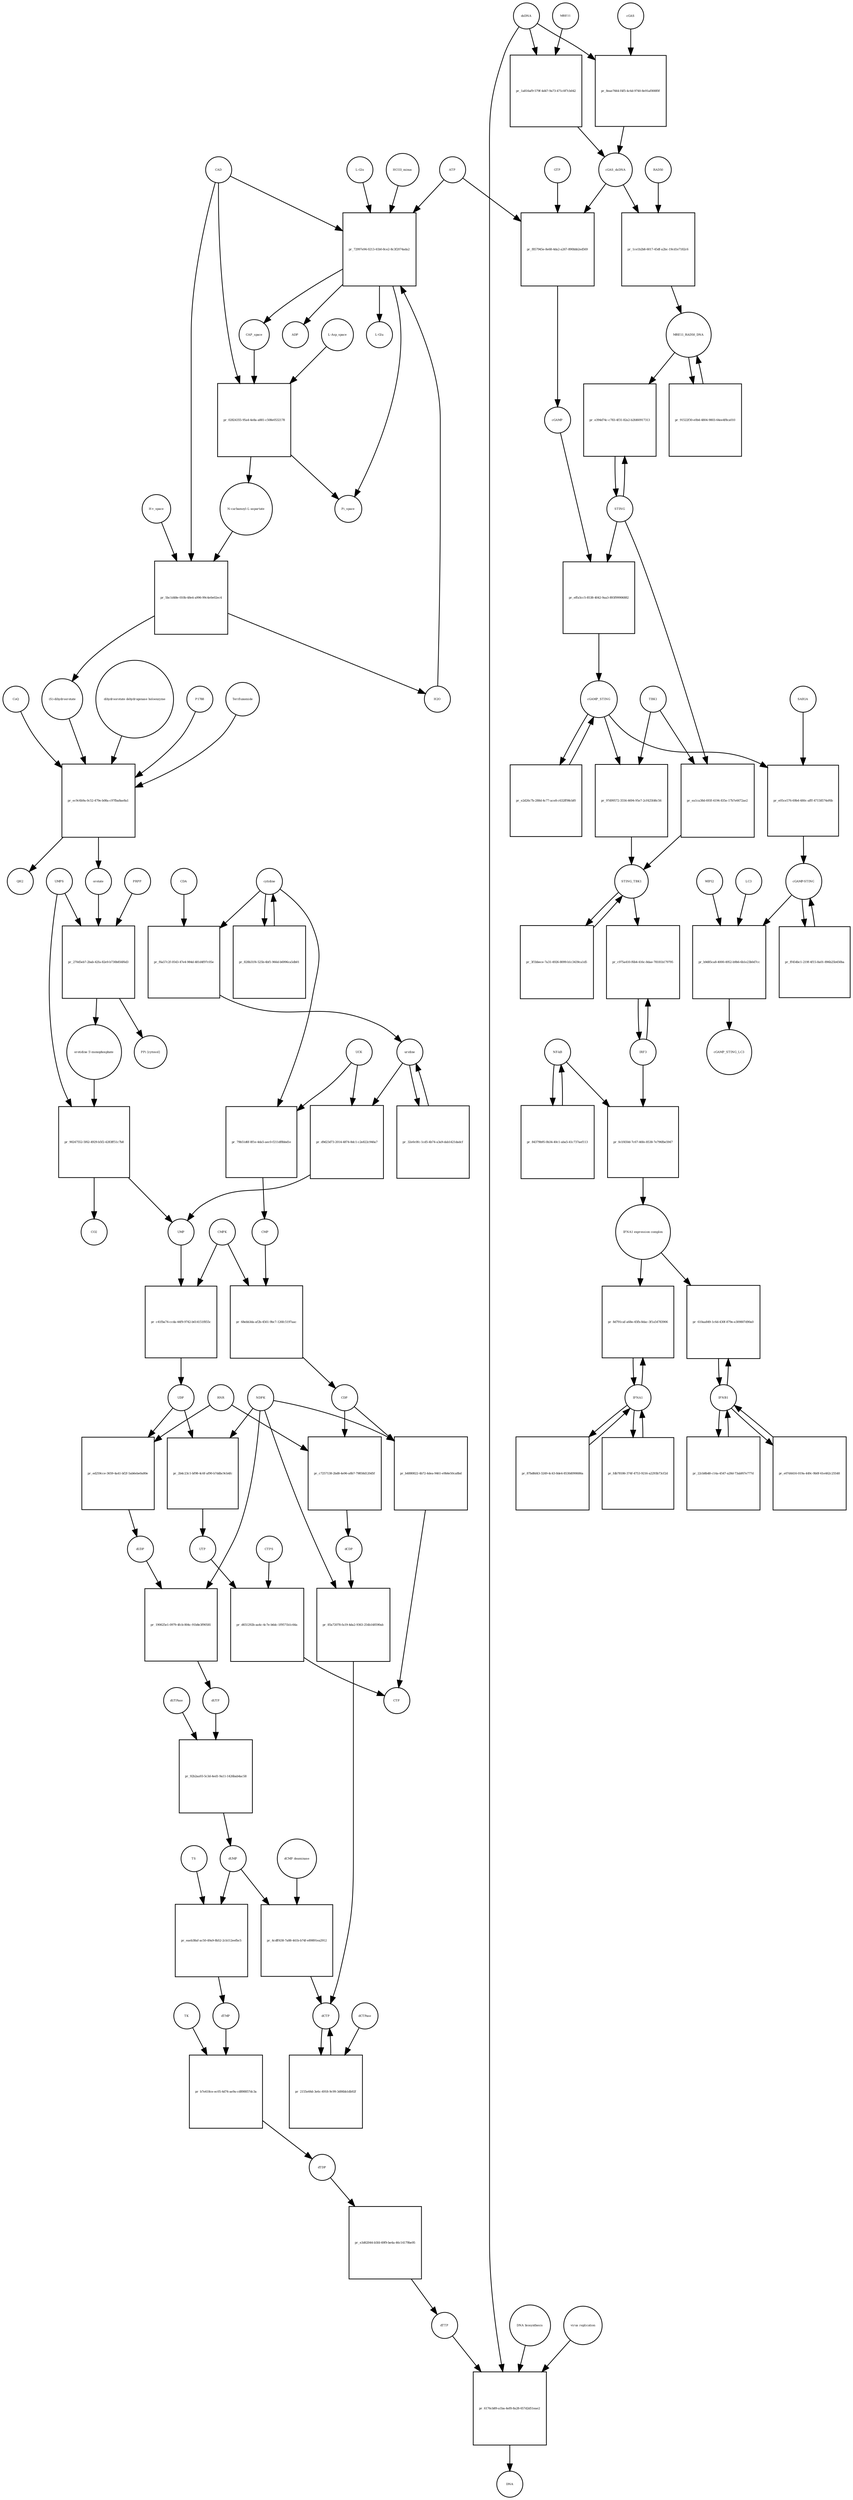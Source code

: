 strict digraph  {
"L-Gln" [annotation="", bipartite=0, cls="simple chemical", fontsize=4, label="L-Gln", shape=circle];
"pr_72997e94-0213-41b0-8ce2-8c3f2074ada2" [annotation="", bipartite=1, cls=process, fontsize=4, label="pr_72997e94-0213-41b0-8ce2-8c3f2074ada2", shape=square];
CAP_space [annotation="", bipartite=0, cls="simple chemical", fontsize=4, label=CAP_space, shape=circle];
CAD [annotation="", bipartite=0, cls=macromolecule, fontsize=4, label=CAD, shape=circle];
HCO3_minus [annotation="", bipartite=0, cls="simple chemical", fontsize=4, label=HCO3_minus, shape=circle];
H2O [annotation="", bipartite=0, cls="simple chemical", fontsize=4, label=H2O, shape=circle];
ATP [annotation="", bipartite=0, cls="simple chemical", fontsize=4, label=ATP, shape=circle];
"L-Glu" [annotation="", bipartite=0, cls="simple chemical", fontsize=4, label="L-Glu", shape=circle];
ADP [annotation="", bipartite=0, cls="simple chemical", fontsize=4, label=ADP, shape=circle];
Pi_space [annotation="", bipartite=0, cls="simple chemical", fontsize=4, label=Pi_space, shape=circle];
cytidine [annotation="", bipartite=0, cls="simple chemical", fontsize=4, label=cytidine, shape=circle];
"pr_f6a57c2f-0543-47e4-984d-481d4f97c05e" [annotation="", bipartite=1, cls=process, fontsize=4, label="pr_f6a57c2f-0543-47e4-984d-481d4f97c05e", shape=square];
uridine [annotation="", bipartite=0, cls="simple chemical", fontsize=4, label=uridine, shape=circle];
CDA [annotation="", bipartite=0, cls=macromolecule, fontsize=4, label=CDA, shape=circle];
"pr_d9d23d73-2014-4874-8dc1-c2e822c946a7" [annotation="", bipartite=1, cls=process, fontsize=4, label="pr_d9d23d73-2014-4874-8dc1-c2e822c946a7", shape=square];
UMP [annotation="", bipartite=0, cls="simple chemical", fontsize=4, label=UMP, shape=circle];
UCK [annotation="", bipartite=0, cls=macromolecule, fontsize=4, label=UCK, shape=circle];
"pr_79b51d6f-8f1e-4da5-aec0-f211df8bbd1e" [annotation="", bipartite=1, cls=process, fontsize=4, label="pr_79b51d6f-8f1e-4da5-aec0-f211df8bbd1e", shape=square];
CMP [annotation="", bipartite=0, cls="simple chemical", fontsize=4, label=CMP, shape=circle];
"pr_32e0c0fc-1cd5-4b74-a3a9-dab1421dadcf" [annotation="", bipartite=1, cls=process, fontsize=4, label="pr_32e0c0fc-1cd5-4b74-a3a9-dab1421dadcf", shape=square];
"pr_828b31f4-525b-4bf1-966d-b6996ca5db01" [annotation="", bipartite=1, cls=process, fontsize=4, label="pr_828b31f4-525b-4bf1-966d-b6996ca5db01", shape=square];
"pr_c41fba74-ccda-44f9-9742-b614151f855c" [annotation="", bipartite=1, cls=process, fontsize=4, label="pr_c41fba74-ccda-44f9-9742-b614151f855c", shape=square];
UDP [annotation="", bipartite=0, cls="simple chemical", fontsize=4, label=UDP, shape=circle];
CMPK [annotation="", bipartite=0, cls=macromolecule, fontsize=4, label=CMPK, shape=circle];
"pr_68ebb3da-af2b-4561-9bc7-126fc5197aac" [annotation="", bipartite=1, cls=process, fontsize=4, label="pr_68ebb3da-af2b-4561-9bc7-126fc5197aac", shape=square];
CDP [annotation="", bipartite=0, cls="simple chemical", fontsize=4, label=CDP, shape=circle];
"pr_2b4c23c1-bf98-4c6f-af90-b7ddbc9cb4fc" [annotation="", bipartite=1, cls=process, fontsize=4, label="pr_2b4c23c1-bf98-4c6f-af90-b7ddbc9cb4fc", shape=square];
UTP [annotation="", bipartite=0, cls="simple chemical", fontsize=4, label=UTP, shape=circle];
NDPK [annotation="", bipartite=0, cls=macromolecule, fontsize=4, label=NDPK, shape=circle];
"pr_b4880822-4b72-4dea-9461-e9b6e50ca8bd" [annotation="", bipartite=1, cls=process, fontsize=4, label="pr_b4880822-4b72-4dea-9461-e9b6e50ca8bd", shape=square];
CTP [annotation="", bipartite=0, cls="simple chemical", fontsize=4, label=CTP, shape=circle];
"pr_d651292b-aa4c-4c7e-b6dc-1f9571b1c64a" [annotation="", bipartite=1, cls=process, fontsize=4, label="pr_d651292b-aa4c-4c7e-b6dc-1f9571b1c64a", shape=square];
CTPS [annotation="", bipartite=0, cls=macromolecule, fontsize=4, label=CTPS, shape=circle];
"pr_ed259cce-3659-4a41-bf2f-5ab6ebe0a80e" [annotation="", bipartite=1, cls=process, fontsize=4, label="pr_ed259cce-3659-4a41-bf2f-5ab6ebe0a80e", shape=square];
dUDP [annotation="", bipartite=0, cls="simple chemical", fontsize=4, label=dUDP, shape=circle];
RNR [annotation="", bipartite=0, cls=macromolecule, fontsize=4, label=RNR, shape=circle];
"pr_190625e1-0979-4fcb-804c-91b8e3f90581" [annotation="", bipartite=1, cls=process, fontsize=4, label="pr_190625e1-0979-4fcb-804c-91b8e3f90581", shape=square];
dUTP [annotation="", bipartite=0, cls="simple chemical", fontsize=4, label=dUTP, shape=circle];
dCDP [annotation="", bipartite=0, cls="simple chemical", fontsize=4, label=dCDP, shape=circle];
"pr_85a72078-fa19-4da2-9363-254b148590ab" [annotation="", bipartite=1, cls=process, fontsize=4, label="pr_85a72078-fa19-4da2-9363-254b148590ab", shape=square];
dCTP [annotation="", bipartite=0, cls="simple chemical", fontsize=4, label=dCTP, shape=circle];
"pr_c7257138-2bd8-4e96-a8b7-79858d120d5f" [annotation="", bipartite=1, cls=process, fontsize=4, label="pr_c7257138-2bd8-4e96-a8b7-79858d120d5f", shape=square];
"pr_92b2aa93-5c3d-4ed1-9a11-1426bab4ac58" [annotation="", bipartite=1, cls=process, fontsize=4, label="pr_92b2aa93-5c3d-4ed1-9a11-1426bab4ac58", shape=square];
dUMP [annotation="", bipartite=0, cls="simple chemical", fontsize=4, label=dUMP, shape=circle];
dUTPase [annotation="", bipartite=0, cls=macromolecule, fontsize=4, label=dUTPase, shape=circle];
"pr_2155e66d-3e6c-4918-9c99-3d06bb1db92f" [annotation="", bipartite=1, cls=process, fontsize=4, label="pr_2155e66d-3e6c-4918-9c99-3d06bb1db92f", shape=square];
dCTPase [annotation="", bipartite=0, cls=macromolecule, fontsize=4, label=dCTPase, shape=circle];
"pr_4cdff438-7a88-441b-b74f-e89891ea2912" [annotation="", bipartite=1, cls=process, fontsize=4, label="pr_4cdff438-7a88-441b-b74f-e89891ea2912", shape=square];
"dCMP deaminase" [annotation="", bipartite=0, cls=macromolecule, fontsize=4, label="dCMP deaminase", shape=circle];
"pr_eaeb38af-ac50-49a9-8b52-2cb112eefbc5" [annotation="", bipartite=1, cls=process, fontsize=4, label="pr_eaeb38af-ac50-49a9-8b52-2cb112eefbc5", shape=square];
dTMP [annotation="", bipartite=0, cls="simple chemical", fontsize=4, label=dTMP, shape=circle];
TS [annotation="", bipartite=0, cls=macromolecule, fontsize=4, label=TS, shape=circle];
"pr_b7e418ce-ec05-4d74-ae9a-cd898857dc3a" [annotation="", bipartite=1, cls=process, fontsize=4, label="pr_b7e418ce-ec05-4d74-ae9a-cd898857dc3a", shape=square];
dTDP [annotation="", bipartite=0, cls="simple chemical", fontsize=4, label=dTDP, shape=circle];
TK [annotation="", bipartite=0, cls=macromolecule, fontsize=4, label=TK, shape=circle];
"pr_e3d62044-b5fd-49f9-be4a-46c14179be95" [annotation="", bipartite=1, cls=process, fontsize=4, label="pr_e3d62044-b5fd-49f9-be4a-46c14179be95", shape=square];
dTTP [annotation="", bipartite=0, cls="simple chemical", fontsize=4, label=dTTP, shape=circle];
dsDNA [annotation="", bipartite=0, cls="simple chemical", fontsize=4, label=dsDNA, shape=circle];
"pr_8eae7664-f4f5-4c6d-9740-8e91af008f0f" [annotation="", bipartite=1, cls=process, fontsize=4, label="pr_8eae7664-f4f5-4c6d-9740-8e91af008f0f", shape=square];
cGAS [annotation="", bipartite=0, cls=macromolecule, fontsize=4, label=cGAS, shape=circle];
cGAS_dsDNA [annotation="", bipartite=0, cls=complex, fontsize=4, label=cGAS_dsDNA, shape=circle];
"pr_f857945e-8e68-4da2-a267-890bbb2ed569" [annotation="", bipartite=1, cls=process, fontsize=4, label="pr_f857945e-8e68-4da2-a267-890bbb2ed569", shape=square];
GTP [annotation="", bipartite=0, cls="simple chemical", fontsize=4, label=GTP, shape=circle];
cGAMP [annotation="", bipartite=0, cls="simple chemical", fontsize=4, label=cGAMP, shape=circle];
"pr_effa5cc5-8538-4042-9aa3-893f99906882" [annotation="", bipartite=1, cls=process, fontsize=4, label="pr_effa5cc5-8538-4042-9aa3-893f99906882", shape=square];
STING [annotation="", bipartite=0, cls="macromolecule multimer", fontsize=4, label=STING, shape=circle];
cGAMP_STING [annotation="", bipartite=0, cls=complex, fontsize=4, label=cGAMP_STING, shape=circle];
TBK1 [annotation="", bipartite=0, cls=macromolecule, fontsize=4, label=TBK1, shape=circle];
"pr_97d99572-3556-4694-95e7-2cf425fd6c56" [annotation="", bipartite=1, cls=process, fontsize=4, label="pr_97d99572-3556-4694-95e7-2cf425fd6c56", shape=square];
STING_TBK1 [annotation="", bipartite=0, cls=complex, fontsize=4, label=STING_TBK1, shape=circle];
"pr_e2d26c7b-288d-4c77-ace8-c632ff98cbf0" [annotation="", bipartite=1, cls=process, fontsize=4, label="pr_e2d26c7b-288d-4c77-ace8-c632ff98cbf0", shape=square];
"pr_3f1bbece-7a31-4926-8099-b1c3439ca1d5" [annotation="", bipartite=1, cls=process, fontsize=4, label="pr_3f1bbece-7a31-4926-8099-b1c3439ca1d5", shape=square];
"NF-kB" [annotation="", bipartite=0, cls=complex, fontsize=4, label="NF-kB", shape=circle];
"pr_84379b95-0b34-40c1-aba5-41c737aef113" [annotation="", bipartite=1, cls=process, fontsize=4, label="pr_84379b95-0b34-40c1-aba5-41c737aef113", shape=square];
IFNA1 [annotation="", bipartite=0, cls="nucleic acid feature", fontsize=4, label=IFNA1, shape=circle];
"pr_fdb78186-374f-4753-9216-a2293b73cf2d" [annotation="", bipartite=1, cls=process, fontsize=4, label="pr_fdb78186-374f-4753-9216-a2293b73cf2d", shape=square];
IFNB1 [annotation="", bipartite=0, cls="nucleic acid feature", fontsize=4, label=IFNB1, shape=circle];
"pr_e07d4416-019a-449c-9b0f-61e462c25548" [annotation="", bipartite=1, cls=process, fontsize=4, label="pr_e07d4416-019a-449c-9b0f-61e462c25548", shape=square];
"pr_87bd8d43-3249-4c43-8de4-8530d090686a" [annotation="", bipartite=1, cls=process, fontsize=4, label="pr_87bd8d43-3249-4c43-8de4-8530d090686a", shape=square];
"pr_22cb8b48-c14a-4547-a28d-73abf67e777d" [annotation="", bipartite=1, cls=process, fontsize=4, label="pr_22cb8b48-c14a-4547-a28d-73abf67e777d", shape=square];
"pr_610aa849-1c6d-430f-879e-e309807d90a0" [annotation="", bipartite=1, cls=process, fontsize=4, label="pr_610aa849-1c6d-430f-879e-e309807d90a0", shape=square];
"IFNA1 expression complex" [annotation="", bipartite=0, cls=complex, fontsize=4, label="IFNA1 expression complex", shape=circle];
"cGAMP-STING" [annotation="", bipartite=0, cls=complex, fontsize=4, label="cGAMP-STING", shape=circle];
"pr_ff454bc1-219f-4f15-8a01-896b25b450ba" [annotation="", bipartite=1, cls=process, fontsize=4, label="pr_ff454bc1-219f-4f15-8a01-896b25b450ba", shape=square];
"pr_1a816af9-579f-4d47-9a73-471c0f7cb042" [annotation="", bipartite=1, cls=process, fontsize=4, label="pr_1a816af9-579f-4d47-9a73-471c0f7cb042", shape=square];
MRE11 [annotation="", bipartite=0, cls="macromolecule multimer", fontsize=4, label=MRE11, shape=circle];
RAD50 [annotation="", bipartite=0, cls="macromolecule multimer", fontsize=4, label=RAD50, shape=circle];
"pr_1ce1b2b8-6017-45df-a2bc-19cd1e7182c6" [annotation="", bipartite=1, cls=process, fontsize=4, label="pr_1ce1b2b8-6017-45df-a2bc-19cd1e7182c6", shape=square];
MRE11_RAD50_DNA [annotation="", bipartite=0, cls=complex, fontsize=4, label=MRE11_RAD50_DNA, shape=circle];
IRF3 [annotation="", bipartite=0, cls="macromolecule multimer", fontsize=4, label=IRF3, shape=circle];
"pr_c975a410-f6b4-416c-8dae-78181b179795" [annotation="", bipartite=1, cls=process, fontsize=4, label="pr_c975a410-f6b4-416c-8dae-78181b179795", shape=square];
"pr_e05ce576-69b4-480c-afff-47158574ef6b" [annotation="", bipartite=1, cls=process, fontsize=4, label="pr_e05ce576-69b4-480c-afff-47158574ef6b", shape=square];
SAR1A [annotation="", bipartite=0, cls=macromolecule, fontsize=4, label=SAR1A, shape=circle];
"pr_b9d85ca8-4000-4952-b9b6-6b1e23b0d7cc" [annotation="", bipartite=1, cls=process, fontsize=4, label="pr_b9d85ca8-4000-4952-b9b6-6b1e23b0d7cc", shape=square];
LC3 [annotation="", bipartite=0, cls=macromolecule, fontsize=4, label=LC3, shape=circle];
cGAMP_STING_LC3 [annotation="", bipartite=0, cls=complex, fontsize=4, label=cGAMP_STING_LC3, shape=circle];
WIPI2 [annotation="", bipartite=0, cls=macromolecule, fontsize=4, label=WIPI2, shape=circle];
"pr_e394d74c-c783-4f31-82a2-b2fd60917313" [annotation="", bipartite=1, cls=process, fontsize=4, label="pr_e394d74c-c783-4f31-82a2-b2fd60917313", shape=square];
"pr_ea1ca38d-693f-4194-835e-17b7e6672ae2" [annotation="", bipartite=1, cls=process, fontsize=4, label="pr_ea1ca38d-693f-4194-835e-17b7e6672ae2", shape=square];
"pr_91522f30-e0b4-4804-9803-64ee4f8ca010" [annotation="", bipartite=1, cls=process, fontsize=4, label="pr_91522f30-e0b4-4804-9803-64ee4f8ca010", shape=square];
"pr_02824355-95a4-4e8a-a881-c508e0532178" [annotation="", bipartite=1, cls=process, fontsize=4, label="pr_02824355-95a4-4e8a-a881-c508e0532178", shape=square];
"N-carbamoyl-L-aspartate" [annotation="", bipartite=0, cls="simple chemical", fontsize=4, label="N-carbamoyl-L-aspartate", shape=circle];
"L-Asp_space" [annotation="", bipartite=0, cls="simple chemical", fontsize=4, label="L-Asp_space", shape=circle];
"pr_5bc1d48e-010b-48e4-a996-99c4e0e02ec4" [annotation="", bipartite=1, cls=process, fontsize=4, label="pr_5bc1d48e-010b-48e4-a996-99c4e0e02ec4", shape=square];
"(S)-dihydroorotate" [annotation="", bipartite=0, cls="simple chemical", fontsize=4, label="(S)-dihydroorotate", shape=circle];
"H+_space" [annotation="", bipartite=0, cls="simple chemical", fontsize=4, label="H+_space", shape=circle];
"pr_ec9c6b9a-0c52-479e-b08a-c97fba8ae8a1" [annotation="", bipartite=1, cls=process, fontsize=4, label="pr_ec9c6b9a-0c52-479e-b08a-c97fba8ae8a1", shape=square];
orotate [annotation="", bipartite=0, cls="simple chemical", fontsize=4, label=orotate, shape=circle];
"dihydroorotate dehydrogenase holoenzyme" [annotation="", bipartite=0, cls="simple chemical", fontsize=4, label="dihydroorotate dehydrogenase holoenzyme", shape=circle];
P1788 [annotation="", bipartite=0, cls="simple chemical", fontsize=4, label=P1788, shape=circle];
Teriflunomide [annotation="", bipartite=0, cls="simple chemical", fontsize=4, label=Teriflunomide, shape=circle];
CoQ [annotation="", bipartite=0, cls="simple chemical", fontsize=4, label=CoQ, shape=circle];
QH2 [annotation="", bipartite=0, cls="simple chemical", fontsize=4, label=QH2, shape=circle];
"pr_270d5eb7-2bab-42fa-82e9-b730b856f6d3" [annotation="", bipartite=1, cls=process, fontsize=4, label="pr_270d5eb7-2bab-42fa-82e9-b730b856f6d3", shape=square];
"orotidine 5'-monophosphate" [annotation="", bipartite=0, cls="simple chemical", fontsize=4, label="orotidine 5'-monophosphate", shape=circle];
UMPS [annotation="", bipartite=0, cls="macromolecule multimer", fontsize=4, label=UMPS, shape=circle];
PRPP [annotation="", bipartite=0, cls="simple chemical", fontsize=4, label=PRPP, shape=circle];
"PPi [cytosol]" [annotation="", bipartite=0, cls="simple chemical", fontsize=4, label="PPi [cytosol]", shape=circle];
"pr_90247552-5f62-4929-b5f2-4283ff51c7b8" [annotation="", bipartite=1, cls=process, fontsize=4, label="pr_90247552-5f62-4929-b5f2-4283ff51c7b8", shape=square];
CO2 [annotation="", bipartite=0, cls="simple chemical", fontsize=4, label=CO2, shape=circle];
"pr_6176cb89-a1ba-4ef8-8a28-657d2d51eae2" [annotation="", bipartite=1, cls=process, fontsize=4, label="pr_6176cb89-a1ba-4ef8-8a28-657d2d51eae2", shape=square];
DNA [annotation="", bipartite=0, cls="nucleic acid feature", fontsize=4, label=DNA, shape=circle];
"DNA biosynthesis" [annotation="urn_miriam_obo.go_GO%3A0071897", bipartite=0, cls=phenotype, fontsize=4, label="DNA biosynthesis", shape=circle];
"virus replication" [annotation="", bipartite=0, cls=phenotype, fontsize=4, label="virus replication", shape=circle];
"pr_8d791caf-a68e-45fb-8dac-3f1a54783906" [annotation="", bipartite=1, cls=process, fontsize=4, label="pr_8d791caf-a68e-45fb-8dac-3f1a54783906", shape=square];
"pr_fe1f450d-7c67-46fe-8538-7e796fbe5947" [annotation="", bipartite=1, cls=process, fontsize=4, label="pr_fe1f450d-7c67-46fe-8538-7e796fbe5947", shape=square];
"L-Gln" -> "pr_72997e94-0213-41b0-8ce2-8c3f2074ada2"  [annotation="", interaction_type=consumption];
"pr_72997e94-0213-41b0-8ce2-8c3f2074ada2" -> CAP_space  [annotation="", interaction_type=production];
"pr_72997e94-0213-41b0-8ce2-8c3f2074ada2" -> "L-Glu"  [annotation="", interaction_type=production];
"pr_72997e94-0213-41b0-8ce2-8c3f2074ada2" -> ADP  [annotation="", interaction_type=production];
"pr_72997e94-0213-41b0-8ce2-8c3f2074ada2" -> Pi_space  [annotation="", interaction_type=production];
CAP_space -> "pr_02824355-95a4-4e8a-a881-c508e0532178"  [annotation="", interaction_type=consumption];
CAD -> "pr_72997e94-0213-41b0-8ce2-8c3f2074ada2"  [annotation=urn_miriam_reactome_REACT_1698, interaction_type=catalysis];
CAD -> "pr_02824355-95a4-4e8a-a881-c508e0532178"  [annotation=urn_miriam_reactome_REACT_1698, interaction_type=catalysis];
CAD -> "pr_5bc1d48e-010b-48e4-a996-99c4e0e02ec4"  [annotation=urn_miriam_reactome_REACT_1698, interaction_type=catalysis];
HCO3_minus -> "pr_72997e94-0213-41b0-8ce2-8c3f2074ada2"  [annotation="", interaction_type=consumption];
H2O -> "pr_72997e94-0213-41b0-8ce2-8c3f2074ada2"  [annotation="", interaction_type=consumption];
ATP -> "pr_72997e94-0213-41b0-8ce2-8c3f2074ada2"  [annotation="", interaction_type=consumption];
ATP -> "pr_f857945e-8e68-4da2-a267-890bbb2ed569"  [annotation="", interaction_type=consumption];
cytidine -> "pr_f6a57c2f-0543-47e4-984d-481d4f97c05e"  [annotation="", interaction_type=consumption];
cytidine -> "pr_79b51d6f-8f1e-4da5-aec0-f211df8bbd1e"  [annotation="", interaction_type=consumption];
cytidine -> "pr_828b31f4-525b-4bf1-966d-b6996ca5db01"  [annotation="", interaction_type=consumption];
"pr_f6a57c2f-0543-47e4-984d-481d4f97c05e" -> uridine  [annotation="", interaction_type=production];
uridine -> "pr_d9d23d73-2014-4874-8dc1-c2e822c946a7"  [annotation="", interaction_type=consumption];
uridine -> "pr_32e0c0fc-1cd5-4b74-a3a9-dab1421dadcf"  [annotation="", interaction_type=consumption];
CDA -> "pr_f6a57c2f-0543-47e4-984d-481d4f97c05e"  [annotation="", interaction_type=catalysis];
"pr_d9d23d73-2014-4874-8dc1-c2e822c946a7" -> UMP  [annotation="", interaction_type=production];
UMP -> "pr_c41fba74-ccda-44f9-9742-b614151f855c"  [annotation="", interaction_type=consumption];
UCK -> "pr_d9d23d73-2014-4874-8dc1-c2e822c946a7"  [annotation="", interaction_type=catalysis];
UCK -> "pr_79b51d6f-8f1e-4da5-aec0-f211df8bbd1e"  [annotation="", interaction_type=catalysis];
"pr_79b51d6f-8f1e-4da5-aec0-f211df8bbd1e" -> CMP  [annotation="", interaction_type=production];
CMP -> "pr_68ebb3da-af2b-4561-9bc7-126fc5197aac"  [annotation="", interaction_type=consumption];
"pr_32e0c0fc-1cd5-4b74-a3a9-dab1421dadcf" -> uridine  [annotation="", interaction_type=production];
"pr_828b31f4-525b-4bf1-966d-b6996ca5db01" -> cytidine  [annotation="", interaction_type=production];
"pr_c41fba74-ccda-44f9-9742-b614151f855c" -> UDP  [annotation="", interaction_type=production];
UDP -> "pr_2b4c23c1-bf98-4c6f-af90-b7ddbc9cb4fc"  [annotation="", interaction_type=consumption];
UDP -> "pr_ed259cce-3659-4a41-bf2f-5ab6ebe0a80e"  [annotation="", interaction_type=consumption];
CMPK -> "pr_c41fba74-ccda-44f9-9742-b614151f855c"  [annotation="", interaction_type=catalysis];
CMPK -> "pr_68ebb3da-af2b-4561-9bc7-126fc5197aac"  [annotation="", interaction_type=catalysis];
"pr_68ebb3da-af2b-4561-9bc7-126fc5197aac" -> CDP  [annotation="", interaction_type=production];
CDP -> "pr_b4880822-4b72-4dea-9461-e9b6e50ca8bd"  [annotation="", interaction_type=consumption];
CDP -> "pr_c7257138-2bd8-4e96-a8b7-79858d120d5f"  [annotation="", interaction_type=consumption];
"pr_2b4c23c1-bf98-4c6f-af90-b7ddbc9cb4fc" -> UTP  [annotation="", interaction_type=production];
UTP -> "pr_d651292b-aa4c-4c7e-b6dc-1f9571b1c64a"  [annotation="", interaction_type=consumption];
NDPK -> "pr_2b4c23c1-bf98-4c6f-af90-b7ddbc9cb4fc"  [annotation="", interaction_type=catalysis];
NDPK -> "pr_b4880822-4b72-4dea-9461-e9b6e50ca8bd"  [annotation="", interaction_type=catalysis];
NDPK -> "pr_190625e1-0979-4fcb-804c-91b8e3f90581"  [annotation="", interaction_type=catalysis];
NDPK -> "pr_85a72078-fa19-4da2-9363-254b148590ab"  [annotation="", interaction_type=catalysis];
"pr_b4880822-4b72-4dea-9461-e9b6e50ca8bd" -> CTP  [annotation="", interaction_type=production];
"pr_d651292b-aa4c-4c7e-b6dc-1f9571b1c64a" -> CTP  [annotation="", interaction_type=production];
CTPS -> "pr_d651292b-aa4c-4c7e-b6dc-1f9571b1c64a"  [annotation="", interaction_type=catalysis];
"pr_ed259cce-3659-4a41-bf2f-5ab6ebe0a80e" -> dUDP  [annotation="", interaction_type=production];
dUDP -> "pr_190625e1-0979-4fcb-804c-91b8e3f90581"  [annotation="", interaction_type=consumption];
RNR -> "pr_ed259cce-3659-4a41-bf2f-5ab6ebe0a80e"  [annotation="", interaction_type=catalysis];
RNR -> "pr_c7257138-2bd8-4e96-a8b7-79858d120d5f"  [annotation="", interaction_type=catalysis];
"pr_190625e1-0979-4fcb-804c-91b8e3f90581" -> dUTP  [annotation="", interaction_type=production];
dUTP -> "pr_92b2aa93-5c3d-4ed1-9a11-1426bab4ac58"  [annotation="", interaction_type=consumption];
dCDP -> "pr_85a72078-fa19-4da2-9363-254b148590ab"  [annotation="", interaction_type=consumption];
"pr_85a72078-fa19-4da2-9363-254b148590ab" -> dCTP  [annotation="", interaction_type=production];
dCTP -> "pr_2155e66d-3e6c-4918-9c99-3d06bb1db92f"  [annotation="", interaction_type=consumption];
"pr_c7257138-2bd8-4e96-a8b7-79858d120d5f" -> dCDP  [annotation="", interaction_type=production];
"pr_92b2aa93-5c3d-4ed1-9a11-1426bab4ac58" -> dUMP  [annotation="", interaction_type=production];
dUMP -> "pr_4cdff438-7a88-441b-b74f-e89891ea2912"  [annotation="", interaction_type=consumption];
dUMP -> "pr_eaeb38af-ac50-49a9-8b52-2cb112eefbc5"  [annotation="", interaction_type=consumption];
dUTPase -> "pr_92b2aa93-5c3d-4ed1-9a11-1426bab4ac58"  [annotation="", interaction_type=catalysis];
"pr_2155e66d-3e6c-4918-9c99-3d06bb1db92f" -> dCTP  [annotation="", interaction_type=production];
dCTPase -> "pr_2155e66d-3e6c-4918-9c99-3d06bb1db92f"  [annotation="", interaction_type=catalysis];
"pr_4cdff438-7a88-441b-b74f-e89891ea2912" -> dCTP  [annotation="", interaction_type=production];
"dCMP deaminase" -> "pr_4cdff438-7a88-441b-b74f-e89891ea2912"  [annotation="", interaction_type=catalysis];
"pr_eaeb38af-ac50-49a9-8b52-2cb112eefbc5" -> dTMP  [annotation="", interaction_type=production];
dTMP -> "pr_b7e418ce-ec05-4d74-ae9a-cd898857dc3a"  [annotation="", interaction_type=consumption];
TS -> "pr_eaeb38af-ac50-49a9-8b52-2cb112eefbc5"  [annotation="", interaction_type=catalysis];
"pr_b7e418ce-ec05-4d74-ae9a-cd898857dc3a" -> dTDP  [annotation="", interaction_type=production];
dTDP -> "pr_e3d62044-b5fd-49f9-be4a-46c14179be95"  [annotation="", interaction_type=consumption];
TK -> "pr_b7e418ce-ec05-4d74-ae9a-cd898857dc3a"  [annotation="", interaction_type=catalysis];
"pr_e3d62044-b5fd-49f9-be4a-46c14179be95" -> dTTP  [annotation="", interaction_type=production];
dTTP -> "pr_6176cb89-a1ba-4ef8-8a28-657d2d51eae2"  [annotation="", interaction_type=consumption];
dsDNA -> "pr_8eae7664-f4f5-4c6d-9740-8e91af008f0f"  [annotation="", interaction_type=consumption];
dsDNA -> "pr_1a816af9-579f-4d47-9a73-471c0f7cb042"  [annotation="", interaction_type=consumption];
dsDNA -> "pr_6176cb89-a1ba-4ef8-8a28-657d2d51eae2"  [annotation="", interaction_type=consumption];
"pr_8eae7664-f4f5-4c6d-9740-8e91af008f0f" -> cGAS_dsDNA  [annotation="", interaction_type=production];
cGAS -> "pr_8eae7664-f4f5-4c6d-9740-8e91af008f0f"  [annotation="", interaction_type=consumption];
cGAS_dsDNA -> "pr_f857945e-8e68-4da2-a267-890bbb2ed569"  [annotation="", interaction_type=catalysis];
cGAS_dsDNA -> "pr_1ce1b2b8-6017-45df-a2bc-19cd1e7182c6"  [annotation="", interaction_type=consumption];
"pr_f857945e-8e68-4da2-a267-890bbb2ed569" -> cGAMP  [annotation="", interaction_type=production];
GTP -> "pr_f857945e-8e68-4da2-a267-890bbb2ed569"  [annotation="", interaction_type=consumption];
cGAMP -> "pr_effa5cc5-8538-4042-9aa3-893f99906882"  [annotation="", interaction_type=consumption];
"pr_effa5cc5-8538-4042-9aa3-893f99906882" -> cGAMP_STING  [annotation="", interaction_type=production];
STING -> "pr_effa5cc5-8538-4042-9aa3-893f99906882"  [annotation="", interaction_type=consumption];
STING -> "pr_e394d74c-c783-4f31-82a2-b2fd60917313"  [annotation="", interaction_type=consumption];
STING -> "pr_ea1ca38d-693f-4194-835e-17b7e6672ae2"  [annotation="", interaction_type=consumption];
cGAMP_STING -> "pr_97d99572-3556-4694-95e7-2cf425fd6c56"  [annotation="", interaction_type=consumption];
cGAMP_STING -> "pr_e2d26c7b-288d-4c77-ace8-c632ff98cbf0"  [annotation="", interaction_type=consumption];
cGAMP_STING -> "pr_e05ce576-69b4-480c-afff-47158574ef6b"  [annotation="", interaction_type=consumption];
TBK1 -> "pr_97d99572-3556-4694-95e7-2cf425fd6c56"  [annotation="", interaction_type=consumption];
TBK1 -> "pr_ea1ca38d-693f-4194-835e-17b7e6672ae2"  [annotation="", interaction_type=consumption];
"pr_97d99572-3556-4694-95e7-2cf425fd6c56" -> STING_TBK1  [annotation="", interaction_type=production];
STING_TBK1 -> "pr_3f1bbece-7a31-4926-8099-b1c3439ca1d5"  [annotation="", interaction_type=consumption];
STING_TBK1 -> "pr_c975a410-f6b4-416c-8dae-78181b179795"  [annotation="", interaction_type=catalysis];
"pr_e2d26c7b-288d-4c77-ace8-c632ff98cbf0" -> cGAMP_STING  [annotation="", interaction_type=production];
"pr_3f1bbece-7a31-4926-8099-b1c3439ca1d5" -> STING_TBK1  [annotation="", interaction_type=production];
"NF-kB" -> "pr_84379b95-0b34-40c1-aba5-41c737aef113"  [annotation="", interaction_type=consumption];
"NF-kB" -> "pr_fe1f450d-7c67-46fe-8538-7e796fbe5947"  [annotation="", interaction_type=consumption];
"pr_84379b95-0b34-40c1-aba5-41c737aef113" -> "NF-kB"  [annotation="", interaction_type=production];
IFNA1 -> "pr_fdb78186-374f-4753-9216-a2293b73cf2d"  [annotation="", interaction_type=consumption];
IFNA1 -> "pr_87bd8d43-3249-4c43-8de4-8530d090686a"  [annotation="", interaction_type=consumption];
IFNA1 -> "pr_8d791caf-a68e-45fb-8dac-3f1a54783906"  [annotation="", interaction_type=consumption];
"pr_fdb78186-374f-4753-9216-a2293b73cf2d" -> IFNA1  [annotation="", interaction_type=production];
IFNB1 -> "pr_e07d4416-019a-449c-9b0f-61e462c25548"  [annotation="", interaction_type=consumption];
IFNB1 -> "pr_22cb8b48-c14a-4547-a28d-73abf67e777d"  [annotation="", interaction_type=consumption];
IFNB1 -> "pr_610aa849-1c6d-430f-879e-e309807d90a0"  [annotation="", interaction_type=consumption];
"pr_e07d4416-019a-449c-9b0f-61e462c25548" -> IFNB1  [annotation="", interaction_type=production];
"pr_87bd8d43-3249-4c43-8de4-8530d090686a" -> IFNA1  [annotation="", interaction_type=production];
"pr_22cb8b48-c14a-4547-a28d-73abf67e777d" -> IFNB1  [annotation="", interaction_type=production];
"pr_610aa849-1c6d-430f-879e-e309807d90a0" -> IFNB1  [annotation="", interaction_type=production];
"IFNA1 expression complex" -> "pr_610aa849-1c6d-430f-879e-e309807d90a0"  [annotation="", interaction_type=stimulation];
"IFNA1 expression complex" -> "pr_8d791caf-a68e-45fb-8dac-3f1a54783906"  [annotation="", interaction_type=stimulation];
"cGAMP-STING" -> "pr_ff454bc1-219f-4f15-8a01-896b25b450ba"  [annotation="", interaction_type=consumption];
"cGAMP-STING" -> "pr_b9d85ca8-4000-4952-b9b6-6b1e23b0d7cc"  [annotation="", interaction_type=consumption];
"pr_ff454bc1-219f-4f15-8a01-896b25b450ba" -> "cGAMP-STING"  [annotation="", interaction_type=production];
"pr_1a816af9-579f-4d47-9a73-471c0f7cb042" -> cGAS_dsDNA  [annotation="", interaction_type=production];
MRE11 -> "pr_1a816af9-579f-4d47-9a73-471c0f7cb042"  [annotation="", interaction_type=consumption];
RAD50 -> "pr_1ce1b2b8-6017-45df-a2bc-19cd1e7182c6"  [annotation="", interaction_type=consumption];
"pr_1ce1b2b8-6017-45df-a2bc-19cd1e7182c6" -> MRE11_RAD50_DNA  [annotation="", interaction_type=production];
MRE11_RAD50_DNA -> "pr_e394d74c-c783-4f31-82a2-b2fd60917313"  [annotation="", interaction_type=catalysis];
MRE11_RAD50_DNA -> "pr_91522f30-e0b4-4804-9803-64ee4f8ca010"  [annotation="", interaction_type=consumption];
IRF3 -> "pr_c975a410-f6b4-416c-8dae-78181b179795"  [annotation="", interaction_type=consumption];
IRF3 -> "pr_fe1f450d-7c67-46fe-8538-7e796fbe5947"  [annotation="", interaction_type=consumption];
"pr_c975a410-f6b4-416c-8dae-78181b179795" -> IRF3  [annotation="", interaction_type=production];
"pr_e05ce576-69b4-480c-afff-47158574ef6b" -> "cGAMP-STING"  [annotation="", interaction_type=production];
SAR1A -> "pr_e05ce576-69b4-480c-afff-47158574ef6b"  [annotation="", interaction_type=catalysis];
"pr_b9d85ca8-4000-4952-b9b6-6b1e23b0d7cc" -> cGAMP_STING_LC3  [annotation="", interaction_type=production];
LC3 -> "pr_b9d85ca8-4000-4952-b9b6-6b1e23b0d7cc"  [annotation="", interaction_type=consumption];
WIPI2 -> "pr_b9d85ca8-4000-4952-b9b6-6b1e23b0d7cc"  [annotation="", interaction_type=catalysis];
"pr_e394d74c-c783-4f31-82a2-b2fd60917313" -> STING  [annotation="", interaction_type=production];
"pr_ea1ca38d-693f-4194-835e-17b7e6672ae2" -> STING_TBK1  [annotation="", interaction_type=production];
"pr_91522f30-e0b4-4804-9803-64ee4f8ca010" -> MRE11_RAD50_DNA  [annotation="", interaction_type=production];
"pr_02824355-95a4-4e8a-a881-c508e0532178" -> "N-carbamoyl-L-aspartate"  [annotation="", interaction_type=production];
"pr_02824355-95a4-4e8a-a881-c508e0532178" -> Pi_space  [annotation="", interaction_type=production];
"N-carbamoyl-L-aspartate" -> "pr_5bc1d48e-010b-48e4-a996-99c4e0e02ec4"  [annotation="", interaction_type=consumption];
"L-Asp_space" -> "pr_02824355-95a4-4e8a-a881-c508e0532178"  [annotation="", interaction_type=consumption];
"pr_5bc1d48e-010b-48e4-a996-99c4e0e02ec4" -> "(S)-dihydroorotate"  [annotation="", interaction_type=production];
"pr_5bc1d48e-010b-48e4-a996-99c4e0e02ec4" -> H2O  [annotation="", interaction_type=production];
"(S)-dihydroorotate" -> "pr_ec9c6b9a-0c52-479e-b08a-c97fba8ae8a1"  [annotation="", interaction_type=consumption];
"H+_space" -> "pr_5bc1d48e-010b-48e4-a996-99c4e0e02ec4"  [annotation="", interaction_type=consumption];
"pr_ec9c6b9a-0c52-479e-b08a-c97fba8ae8a1" -> orotate  [annotation="", interaction_type=production];
"pr_ec9c6b9a-0c52-479e-b08a-c97fba8ae8a1" -> QH2  [annotation="", interaction_type=production];
orotate -> "pr_270d5eb7-2bab-42fa-82e9-b730b856f6d3"  [annotation="", interaction_type=consumption];
"dihydroorotate dehydrogenase holoenzyme" -> "pr_ec9c6b9a-0c52-479e-b08a-c97fba8ae8a1"  [annotation=urn_miriam_reactome_REACT_1698, interaction_type=catalysis];
P1788 -> "pr_ec9c6b9a-0c52-479e-b08a-c97fba8ae8a1"  [annotation=urn_miriam_reactome_REACT_1698, interaction_type=inhibition];
Teriflunomide -> "pr_ec9c6b9a-0c52-479e-b08a-c97fba8ae8a1"  [annotation=urn_miriam_reactome_REACT_1698, interaction_type=inhibition];
CoQ -> "pr_ec9c6b9a-0c52-479e-b08a-c97fba8ae8a1"  [annotation="", interaction_type=consumption];
"pr_270d5eb7-2bab-42fa-82e9-b730b856f6d3" -> "orotidine 5'-monophosphate"  [annotation="", interaction_type=production];
"pr_270d5eb7-2bab-42fa-82e9-b730b856f6d3" -> "PPi [cytosol]"  [annotation="", interaction_type=production];
"orotidine 5'-monophosphate" -> "pr_90247552-5f62-4929-b5f2-4283ff51c7b8"  [annotation="", interaction_type=consumption];
UMPS -> "pr_270d5eb7-2bab-42fa-82e9-b730b856f6d3"  [annotation=urn_miriam_reactome_REACT_1698, interaction_type=catalysis];
UMPS -> "pr_90247552-5f62-4929-b5f2-4283ff51c7b8"  [annotation=urn_miriam_reactome_REACT_1698, interaction_type=catalysis];
PRPP -> "pr_270d5eb7-2bab-42fa-82e9-b730b856f6d3"  [annotation="", interaction_type=consumption];
"pr_90247552-5f62-4929-b5f2-4283ff51c7b8" -> UMP  [annotation="", interaction_type=production];
"pr_90247552-5f62-4929-b5f2-4283ff51c7b8" -> CO2  [annotation="", interaction_type=production];
"pr_6176cb89-a1ba-4ef8-8a28-657d2d51eae2" -> DNA  [annotation="", interaction_type=production];
"DNA biosynthesis" -> "pr_6176cb89-a1ba-4ef8-8a28-657d2d51eae2"  [annotation="", interaction_type=catalysis];
"virus replication" -> "pr_6176cb89-a1ba-4ef8-8a28-657d2d51eae2"  [annotation="", interaction_type=inhibition];
"pr_8d791caf-a68e-45fb-8dac-3f1a54783906" -> IFNA1  [annotation="", interaction_type=production];
"pr_fe1f450d-7c67-46fe-8538-7e796fbe5947" -> "IFNA1 expression complex"  [annotation="", interaction_type=production];
}
